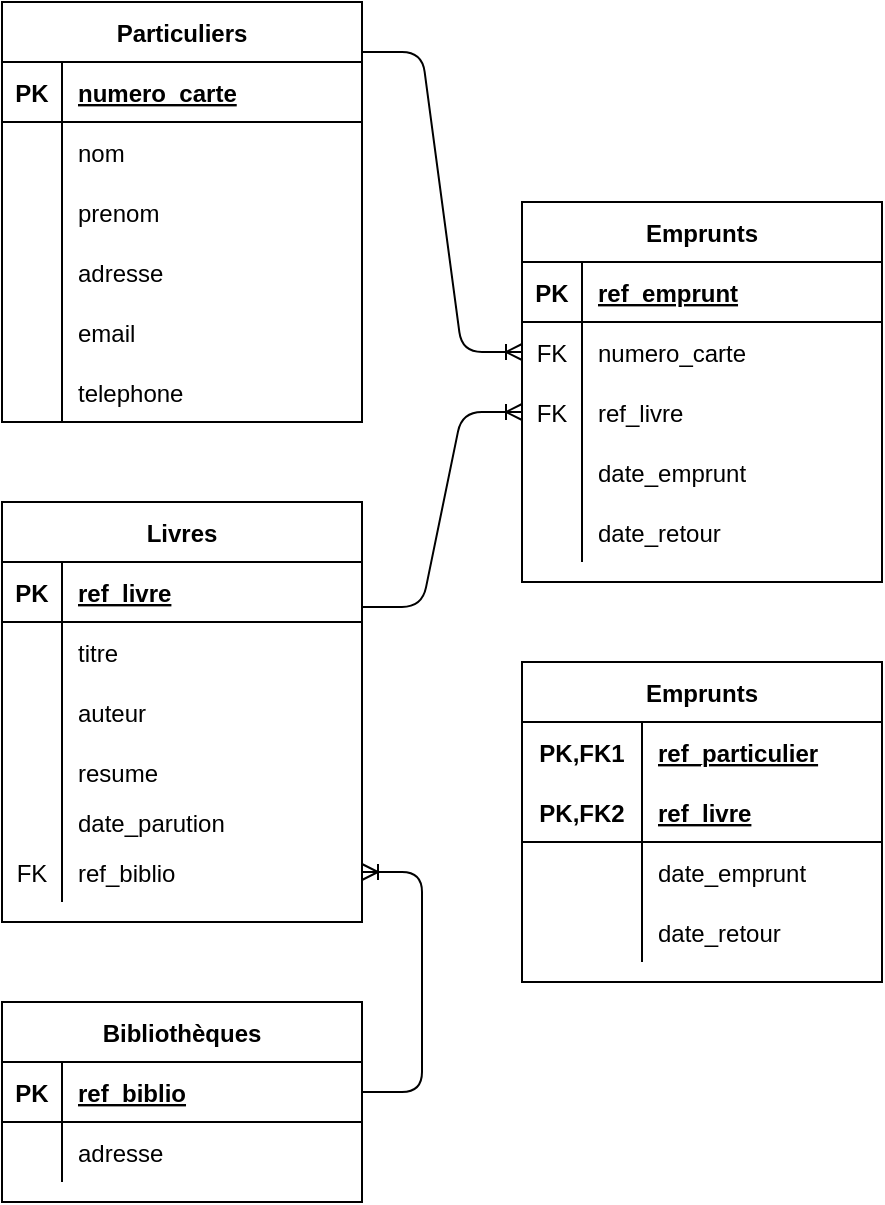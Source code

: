 <mxfile version="14.2.6" type="github">
  <diagram id="oegLneJ0TG4Bk5mashOg" name="Page-1">
    <mxGraphModel dx="1038" dy="588" grid="1" gridSize="10" guides="1" tooltips="1" connect="1" arrows="1" fold="1" page="1" pageScale="1" pageWidth="827" pageHeight="1169" math="0" shadow="0">
      <root>
        <mxCell id="0" />
        <mxCell id="1" parent="0" />
        <mxCell id="ZuqSpkJrBXczWj1531Pu-1" value="Particuliers" style="shape=table;startSize=30;container=1;collapsible=1;childLayout=tableLayout;fixedRows=1;rowLines=0;fontStyle=1;align=center;resizeLast=1;" vertex="1" parent="1">
          <mxGeometry x="300" y="270" width="180" height="210" as="geometry" />
        </mxCell>
        <mxCell id="ZuqSpkJrBXczWj1531Pu-2" value="" style="shape=partialRectangle;collapsible=0;dropTarget=0;pointerEvents=0;fillColor=none;top=0;left=0;bottom=1;right=0;points=[[0,0.5],[1,0.5]];portConstraint=eastwest;" vertex="1" parent="ZuqSpkJrBXczWj1531Pu-1">
          <mxGeometry y="30" width="180" height="30" as="geometry" />
        </mxCell>
        <mxCell id="ZuqSpkJrBXczWj1531Pu-3" value="PK" style="shape=partialRectangle;connectable=0;fillColor=none;top=0;left=0;bottom=0;right=0;fontStyle=1;overflow=hidden;" vertex="1" parent="ZuqSpkJrBXczWj1531Pu-2">
          <mxGeometry width="30" height="30" as="geometry" />
        </mxCell>
        <mxCell id="ZuqSpkJrBXczWj1531Pu-4" value="numero_carte" style="shape=partialRectangle;connectable=0;fillColor=none;top=0;left=0;bottom=0;right=0;align=left;spacingLeft=6;fontStyle=5;overflow=hidden;" vertex="1" parent="ZuqSpkJrBXczWj1531Pu-2">
          <mxGeometry x="30" width="150" height="30" as="geometry" />
        </mxCell>
        <mxCell id="ZuqSpkJrBXczWj1531Pu-5" value="" style="shape=partialRectangle;collapsible=0;dropTarget=0;pointerEvents=0;fillColor=none;top=0;left=0;bottom=0;right=0;points=[[0,0.5],[1,0.5]];portConstraint=eastwest;" vertex="1" parent="ZuqSpkJrBXczWj1531Pu-1">
          <mxGeometry y="60" width="180" height="30" as="geometry" />
        </mxCell>
        <mxCell id="ZuqSpkJrBXczWj1531Pu-6" value="" style="shape=partialRectangle;connectable=0;fillColor=none;top=0;left=0;bottom=0;right=0;editable=1;overflow=hidden;" vertex="1" parent="ZuqSpkJrBXczWj1531Pu-5">
          <mxGeometry width="30" height="30" as="geometry" />
        </mxCell>
        <mxCell id="ZuqSpkJrBXczWj1531Pu-7" value="nom" style="shape=partialRectangle;connectable=0;fillColor=none;top=0;left=0;bottom=0;right=0;align=left;spacingLeft=6;overflow=hidden;" vertex="1" parent="ZuqSpkJrBXczWj1531Pu-5">
          <mxGeometry x="30" width="150" height="30" as="geometry" />
        </mxCell>
        <mxCell id="ZuqSpkJrBXczWj1531Pu-8" value="" style="shape=partialRectangle;collapsible=0;dropTarget=0;pointerEvents=0;fillColor=none;top=0;left=0;bottom=0;right=0;points=[[0,0.5],[1,0.5]];portConstraint=eastwest;" vertex="1" parent="ZuqSpkJrBXczWj1531Pu-1">
          <mxGeometry y="90" width="180" height="30" as="geometry" />
        </mxCell>
        <mxCell id="ZuqSpkJrBXczWj1531Pu-9" value="" style="shape=partialRectangle;connectable=0;fillColor=none;top=0;left=0;bottom=0;right=0;editable=1;overflow=hidden;" vertex="1" parent="ZuqSpkJrBXczWj1531Pu-8">
          <mxGeometry width="30" height="30" as="geometry" />
        </mxCell>
        <mxCell id="ZuqSpkJrBXczWj1531Pu-10" value="prenom" style="shape=partialRectangle;connectable=0;fillColor=none;top=0;left=0;bottom=0;right=0;align=left;spacingLeft=6;overflow=hidden;" vertex="1" parent="ZuqSpkJrBXczWj1531Pu-8">
          <mxGeometry x="30" width="150" height="30" as="geometry" />
        </mxCell>
        <mxCell id="ZuqSpkJrBXczWj1531Pu-15" value="" style="shape=partialRectangle;collapsible=0;dropTarget=0;pointerEvents=0;fillColor=none;top=0;left=0;bottom=0;right=0;points=[[0,0.5],[1,0.5]];portConstraint=eastwest;" vertex="1" parent="ZuqSpkJrBXczWj1531Pu-1">
          <mxGeometry y="120" width="180" height="30" as="geometry" />
        </mxCell>
        <mxCell id="ZuqSpkJrBXczWj1531Pu-16" value="" style="shape=partialRectangle;connectable=0;fillColor=none;top=0;left=0;bottom=0;right=0;editable=1;overflow=hidden;" vertex="1" parent="ZuqSpkJrBXczWj1531Pu-15">
          <mxGeometry width="30" height="30" as="geometry" />
        </mxCell>
        <mxCell id="ZuqSpkJrBXczWj1531Pu-17" value="adresse" style="shape=partialRectangle;connectable=0;fillColor=none;top=0;left=0;bottom=0;right=0;align=left;spacingLeft=6;overflow=hidden;" vertex="1" parent="ZuqSpkJrBXczWj1531Pu-15">
          <mxGeometry x="30" width="150" height="30" as="geometry" />
        </mxCell>
        <mxCell id="ZuqSpkJrBXczWj1531Pu-23" value="" style="shape=partialRectangle;collapsible=0;dropTarget=0;pointerEvents=0;fillColor=none;top=0;left=0;bottom=0;right=0;points=[[0,0.5],[1,0.5]];portConstraint=eastwest;" vertex="1" parent="ZuqSpkJrBXczWj1531Pu-1">
          <mxGeometry y="150" width="180" height="30" as="geometry" />
        </mxCell>
        <mxCell id="ZuqSpkJrBXczWj1531Pu-24" value="" style="shape=partialRectangle;connectable=0;fillColor=none;top=0;left=0;bottom=0;right=0;editable=1;overflow=hidden;" vertex="1" parent="ZuqSpkJrBXczWj1531Pu-23">
          <mxGeometry width="30" height="30" as="geometry" />
        </mxCell>
        <mxCell id="ZuqSpkJrBXczWj1531Pu-25" value="email" style="shape=partialRectangle;connectable=0;fillColor=none;top=0;left=0;bottom=0;right=0;align=left;spacingLeft=6;overflow=hidden;" vertex="1" parent="ZuqSpkJrBXczWj1531Pu-23">
          <mxGeometry x="30" width="150" height="30" as="geometry" />
        </mxCell>
        <mxCell id="ZuqSpkJrBXczWj1531Pu-19" value="" style="shape=partialRectangle;collapsible=0;dropTarget=0;pointerEvents=0;fillColor=none;top=0;left=0;bottom=0;right=0;points=[[0,0.5],[1,0.5]];portConstraint=eastwest;" vertex="1" parent="ZuqSpkJrBXczWj1531Pu-1">
          <mxGeometry y="180" width="180" height="30" as="geometry" />
        </mxCell>
        <mxCell id="ZuqSpkJrBXczWj1531Pu-20" value="" style="shape=partialRectangle;connectable=0;fillColor=none;top=0;left=0;bottom=0;right=0;editable=1;overflow=hidden;" vertex="1" parent="ZuqSpkJrBXczWj1531Pu-19">
          <mxGeometry width="30" height="30" as="geometry" />
        </mxCell>
        <mxCell id="ZuqSpkJrBXczWj1531Pu-21" value="telephone" style="shape=partialRectangle;connectable=0;fillColor=none;top=0;left=0;bottom=0;right=0;align=left;spacingLeft=6;overflow=hidden;" vertex="1" parent="ZuqSpkJrBXczWj1531Pu-19">
          <mxGeometry x="30" width="150" height="30" as="geometry" />
        </mxCell>
        <mxCell id="ZuqSpkJrBXczWj1531Pu-26" value="Livres" style="shape=table;startSize=30;container=1;collapsible=1;childLayout=tableLayout;fixedRows=1;rowLines=0;fontStyle=1;align=center;resizeLast=1;" vertex="1" parent="1">
          <mxGeometry x="300" y="520" width="180" height="210" as="geometry" />
        </mxCell>
        <mxCell id="ZuqSpkJrBXczWj1531Pu-27" value="" style="shape=partialRectangle;collapsible=0;dropTarget=0;pointerEvents=0;fillColor=none;top=0;left=0;bottom=1;right=0;points=[[0,0.5],[1,0.5]];portConstraint=eastwest;" vertex="1" parent="ZuqSpkJrBXczWj1531Pu-26">
          <mxGeometry y="30" width="180" height="30" as="geometry" />
        </mxCell>
        <mxCell id="ZuqSpkJrBXczWj1531Pu-28" value="PK" style="shape=partialRectangle;connectable=0;fillColor=none;top=0;left=0;bottom=0;right=0;fontStyle=1;overflow=hidden;" vertex="1" parent="ZuqSpkJrBXczWj1531Pu-27">
          <mxGeometry width="30" height="30" as="geometry" />
        </mxCell>
        <mxCell id="ZuqSpkJrBXczWj1531Pu-29" value="ref_livre" style="shape=partialRectangle;connectable=0;fillColor=none;top=0;left=0;bottom=0;right=0;align=left;spacingLeft=6;fontStyle=5;overflow=hidden;" vertex="1" parent="ZuqSpkJrBXczWj1531Pu-27">
          <mxGeometry x="30" width="150" height="30" as="geometry" />
        </mxCell>
        <mxCell id="ZuqSpkJrBXczWj1531Pu-30" value="" style="shape=partialRectangle;collapsible=0;dropTarget=0;pointerEvents=0;fillColor=none;top=0;left=0;bottom=0;right=0;points=[[0,0.5],[1,0.5]];portConstraint=eastwest;" vertex="1" parent="ZuqSpkJrBXczWj1531Pu-26">
          <mxGeometry y="60" width="180" height="30" as="geometry" />
        </mxCell>
        <mxCell id="ZuqSpkJrBXczWj1531Pu-31" value="" style="shape=partialRectangle;connectable=0;fillColor=none;top=0;left=0;bottom=0;right=0;editable=1;overflow=hidden;" vertex="1" parent="ZuqSpkJrBXczWj1531Pu-30">
          <mxGeometry width="30" height="30" as="geometry" />
        </mxCell>
        <mxCell id="ZuqSpkJrBXczWj1531Pu-32" value="titre" style="shape=partialRectangle;connectable=0;fillColor=none;top=0;left=0;bottom=0;right=0;align=left;spacingLeft=6;overflow=hidden;" vertex="1" parent="ZuqSpkJrBXczWj1531Pu-30">
          <mxGeometry x="30" width="150" height="30" as="geometry" />
        </mxCell>
        <mxCell id="ZuqSpkJrBXczWj1531Pu-33" value="" style="shape=partialRectangle;collapsible=0;dropTarget=0;pointerEvents=0;fillColor=none;top=0;left=0;bottom=0;right=0;points=[[0,0.5],[1,0.5]];portConstraint=eastwest;" vertex="1" parent="ZuqSpkJrBXczWj1531Pu-26">
          <mxGeometry y="90" width="180" height="30" as="geometry" />
        </mxCell>
        <mxCell id="ZuqSpkJrBXczWj1531Pu-34" value="" style="shape=partialRectangle;connectable=0;fillColor=none;top=0;left=0;bottom=0;right=0;editable=1;overflow=hidden;" vertex="1" parent="ZuqSpkJrBXczWj1531Pu-33">
          <mxGeometry width="30" height="30" as="geometry" />
        </mxCell>
        <mxCell id="ZuqSpkJrBXczWj1531Pu-35" value="auteur" style="shape=partialRectangle;connectable=0;fillColor=none;top=0;left=0;bottom=0;right=0;align=left;spacingLeft=6;overflow=hidden;" vertex="1" parent="ZuqSpkJrBXczWj1531Pu-33">
          <mxGeometry x="30" width="150" height="30" as="geometry" />
        </mxCell>
        <mxCell id="ZuqSpkJrBXczWj1531Pu-36" value="" style="shape=partialRectangle;collapsible=0;dropTarget=0;pointerEvents=0;fillColor=none;top=0;left=0;bottom=0;right=0;points=[[0,0.5],[1,0.5]];portConstraint=eastwest;" vertex="1" parent="ZuqSpkJrBXczWj1531Pu-26">
          <mxGeometry y="120" width="180" height="30" as="geometry" />
        </mxCell>
        <mxCell id="ZuqSpkJrBXczWj1531Pu-37" value="" style="shape=partialRectangle;connectable=0;fillColor=none;top=0;left=0;bottom=0;right=0;editable=1;overflow=hidden;" vertex="1" parent="ZuqSpkJrBXczWj1531Pu-36">
          <mxGeometry width="30" height="30" as="geometry" />
        </mxCell>
        <mxCell id="ZuqSpkJrBXczWj1531Pu-38" value="resume" style="shape=partialRectangle;connectable=0;fillColor=none;top=0;left=0;bottom=0;right=0;align=left;spacingLeft=6;overflow=hidden;" vertex="1" parent="ZuqSpkJrBXczWj1531Pu-36">
          <mxGeometry x="30" width="150" height="30" as="geometry" />
        </mxCell>
        <mxCell id="ZuqSpkJrBXczWj1531Pu-39" value="" style="shape=partialRectangle;collapsible=0;dropTarget=0;pointerEvents=0;fillColor=none;top=0;left=0;bottom=0;right=0;points=[[0,0.5],[1,0.5]];portConstraint=eastwest;" vertex="1" parent="ZuqSpkJrBXczWj1531Pu-26">
          <mxGeometry y="150" width="180" height="20" as="geometry" />
        </mxCell>
        <mxCell id="ZuqSpkJrBXczWj1531Pu-40" value="" style="shape=partialRectangle;connectable=0;fillColor=none;top=0;left=0;bottom=0;right=0;editable=1;overflow=hidden;" vertex="1" parent="ZuqSpkJrBXczWj1531Pu-39">
          <mxGeometry width="30" height="20" as="geometry" />
        </mxCell>
        <mxCell id="ZuqSpkJrBXczWj1531Pu-41" value="date_parution" style="shape=partialRectangle;connectable=0;fillColor=none;top=0;left=0;bottom=0;right=0;align=left;spacingLeft=6;overflow=hidden;" vertex="1" parent="ZuqSpkJrBXczWj1531Pu-39">
          <mxGeometry x="30" width="150" height="20" as="geometry" />
        </mxCell>
        <mxCell id="ZuqSpkJrBXczWj1531Pu-95" value="" style="shape=partialRectangle;collapsible=0;dropTarget=0;pointerEvents=0;fillColor=none;top=0;left=0;bottom=0;right=0;points=[[0,0.5],[1,0.5]];portConstraint=eastwest;" vertex="1" parent="ZuqSpkJrBXczWj1531Pu-26">
          <mxGeometry y="170" width="180" height="30" as="geometry" />
        </mxCell>
        <mxCell id="ZuqSpkJrBXczWj1531Pu-96" value="FK" style="shape=partialRectangle;connectable=0;fillColor=none;top=0;left=0;bottom=0;right=0;editable=1;overflow=hidden;" vertex="1" parent="ZuqSpkJrBXczWj1531Pu-95">
          <mxGeometry width="30" height="30" as="geometry" />
        </mxCell>
        <mxCell id="ZuqSpkJrBXczWj1531Pu-97" value="ref_biblio" style="shape=partialRectangle;connectable=0;fillColor=none;top=0;left=0;bottom=0;right=0;align=left;spacingLeft=6;overflow=hidden;" vertex="1" parent="ZuqSpkJrBXczWj1531Pu-95">
          <mxGeometry x="30" width="150" height="30" as="geometry" />
        </mxCell>
        <mxCell id="ZuqSpkJrBXczWj1531Pu-48" value="Bibliothèques" style="shape=table;startSize=30;container=1;collapsible=1;childLayout=tableLayout;fixedRows=1;rowLines=0;fontStyle=1;align=center;resizeLast=1;" vertex="1" parent="1">
          <mxGeometry x="300" y="770" width="180" height="100" as="geometry" />
        </mxCell>
        <mxCell id="ZuqSpkJrBXczWj1531Pu-49" value="" style="shape=partialRectangle;collapsible=0;dropTarget=0;pointerEvents=0;fillColor=none;top=0;left=0;bottom=1;right=0;points=[[0,0.5],[1,0.5]];portConstraint=eastwest;" vertex="1" parent="ZuqSpkJrBXczWj1531Pu-48">
          <mxGeometry y="30" width="180" height="30" as="geometry" />
        </mxCell>
        <mxCell id="ZuqSpkJrBXczWj1531Pu-50" value="PK" style="shape=partialRectangle;connectable=0;fillColor=none;top=0;left=0;bottom=0;right=0;fontStyle=1;overflow=hidden;" vertex="1" parent="ZuqSpkJrBXczWj1531Pu-49">
          <mxGeometry width="30" height="30" as="geometry" />
        </mxCell>
        <mxCell id="ZuqSpkJrBXczWj1531Pu-51" value="ref_biblio" style="shape=partialRectangle;connectable=0;fillColor=none;top=0;left=0;bottom=0;right=0;align=left;spacingLeft=6;fontStyle=5;overflow=hidden;" vertex="1" parent="ZuqSpkJrBXczWj1531Pu-49">
          <mxGeometry x="30" width="150" height="30" as="geometry" />
        </mxCell>
        <mxCell id="ZuqSpkJrBXczWj1531Pu-52" value="" style="shape=partialRectangle;collapsible=0;dropTarget=0;pointerEvents=0;fillColor=none;top=0;left=0;bottom=0;right=0;points=[[0,0.5],[1,0.5]];portConstraint=eastwest;" vertex="1" parent="ZuqSpkJrBXczWj1531Pu-48">
          <mxGeometry y="60" width="180" height="30" as="geometry" />
        </mxCell>
        <mxCell id="ZuqSpkJrBXczWj1531Pu-53" value="" style="shape=partialRectangle;connectable=0;fillColor=none;top=0;left=0;bottom=0;right=0;editable=1;overflow=hidden;" vertex="1" parent="ZuqSpkJrBXczWj1531Pu-52">
          <mxGeometry width="30" height="30" as="geometry" />
        </mxCell>
        <mxCell id="ZuqSpkJrBXczWj1531Pu-54" value="adresse" style="shape=partialRectangle;connectable=0;fillColor=none;top=0;left=0;bottom=0;right=0;align=left;spacingLeft=6;overflow=hidden;" vertex="1" parent="ZuqSpkJrBXczWj1531Pu-52">
          <mxGeometry x="30" width="150" height="30" as="geometry" />
        </mxCell>
        <mxCell id="ZuqSpkJrBXczWj1531Pu-65" value="" style="edgeStyle=entityRelationEdgeStyle;fontSize=12;html=1;endArrow=ERoneToMany;entryX=0;entryY=0.5;entryDx=0;entryDy=0;" edge="1" parent="1" target="ZuqSpkJrBXczWj1531Pu-102">
          <mxGeometry width="100" height="100" relative="1" as="geometry">
            <mxPoint x="480" y="295" as="sourcePoint" />
            <mxPoint x="330" y="95" as="targetPoint" />
          </mxGeometry>
        </mxCell>
        <mxCell id="ZuqSpkJrBXczWj1531Pu-79" value="Emprunts" style="shape=table;startSize=30;container=1;collapsible=1;childLayout=tableLayout;fixedRows=1;rowLines=0;fontStyle=1;align=center;resizeLast=1;" vertex="1" parent="1">
          <mxGeometry x="560" y="600" width="180" height="160" as="geometry" />
        </mxCell>
        <mxCell id="ZuqSpkJrBXczWj1531Pu-80" value="" style="shape=partialRectangle;collapsible=0;dropTarget=0;pointerEvents=0;fillColor=none;top=0;left=0;bottom=0;right=0;points=[[0,0.5],[1,0.5]];portConstraint=eastwest;" vertex="1" parent="ZuqSpkJrBXczWj1531Pu-79">
          <mxGeometry y="30" width="180" height="30" as="geometry" />
        </mxCell>
        <mxCell id="ZuqSpkJrBXczWj1531Pu-81" value="PK,FK1" style="shape=partialRectangle;connectable=0;fillColor=none;top=0;left=0;bottom=0;right=0;fontStyle=1;overflow=hidden;" vertex="1" parent="ZuqSpkJrBXczWj1531Pu-80">
          <mxGeometry width="60" height="30" as="geometry" />
        </mxCell>
        <mxCell id="ZuqSpkJrBXczWj1531Pu-82" value="ref_particulier" style="shape=partialRectangle;connectable=0;fillColor=none;top=0;left=0;bottom=0;right=0;align=left;spacingLeft=6;fontStyle=5;overflow=hidden;" vertex="1" parent="ZuqSpkJrBXczWj1531Pu-80">
          <mxGeometry x="60" width="120" height="30" as="geometry" />
        </mxCell>
        <mxCell id="ZuqSpkJrBXczWj1531Pu-83" value="" style="shape=partialRectangle;collapsible=0;dropTarget=0;pointerEvents=0;fillColor=none;top=0;left=0;bottom=1;right=0;points=[[0,0.5],[1,0.5]];portConstraint=eastwest;" vertex="1" parent="ZuqSpkJrBXczWj1531Pu-79">
          <mxGeometry y="60" width="180" height="30" as="geometry" />
        </mxCell>
        <mxCell id="ZuqSpkJrBXczWj1531Pu-84" value="PK,FK2" style="shape=partialRectangle;connectable=0;fillColor=none;top=0;left=0;bottom=0;right=0;fontStyle=1;overflow=hidden;" vertex="1" parent="ZuqSpkJrBXczWj1531Pu-83">
          <mxGeometry width="60" height="30" as="geometry" />
        </mxCell>
        <mxCell id="ZuqSpkJrBXczWj1531Pu-85" value="ref_livre" style="shape=partialRectangle;connectable=0;fillColor=none;top=0;left=0;bottom=0;right=0;align=left;spacingLeft=6;fontStyle=5;overflow=hidden;" vertex="1" parent="ZuqSpkJrBXczWj1531Pu-83">
          <mxGeometry x="60" width="120" height="30" as="geometry" />
        </mxCell>
        <mxCell id="ZuqSpkJrBXczWj1531Pu-86" value="" style="shape=partialRectangle;collapsible=0;dropTarget=0;pointerEvents=0;fillColor=none;top=0;left=0;bottom=0;right=0;points=[[0,0.5],[1,0.5]];portConstraint=eastwest;" vertex="1" parent="ZuqSpkJrBXczWj1531Pu-79">
          <mxGeometry y="90" width="180" height="30" as="geometry" />
        </mxCell>
        <mxCell id="ZuqSpkJrBXczWj1531Pu-87" value="" style="shape=partialRectangle;connectable=0;fillColor=none;top=0;left=0;bottom=0;right=0;editable=1;overflow=hidden;" vertex="1" parent="ZuqSpkJrBXczWj1531Pu-86">
          <mxGeometry width="60" height="30" as="geometry" />
        </mxCell>
        <mxCell id="ZuqSpkJrBXczWj1531Pu-88" value="date_emprunt" style="shape=partialRectangle;connectable=0;fillColor=none;top=0;left=0;bottom=0;right=0;align=left;spacingLeft=6;overflow=hidden;" vertex="1" parent="ZuqSpkJrBXczWj1531Pu-86">
          <mxGeometry x="60" width="120" height="30" as="geometry" />
        </mxCell>
        <mxCell id="ZuqSpkJrBXczWj1531Pu-89" value="" style="shape=partialRectangle;collapsible=0;dropTarget=0;pointerEvents=0;fillColor=none;top=0;left=0;bottom=0;right=0;points=[[0,0.5],[1,0.5]];portConstraint=eastwest;" vertex="1" parent="ZuqSpkJrBXczWj1531Pu-79">
          <mxGeometry y="120" width="180" height="30" as="geometry" />
        </mxCell>
        <mxCell id="ZuqSpkJrBXczWj1531Pu-90" value="" style="shape=partialRectangle;connectable=0;fillColor=none;top=0;left=0;bottom=0;right=0;editable=1;overflow=hidden;" vertex="1" parent="ZuqSpkJrBXczWj1531Pu-89">
          <mxGeometry width="60" height="30" as="geometry" />
        </mxCell>
        <mxCell id="ZuqSpkJrBXczWj1531Pu-91" value="date_retour" style="shape=partialRectangle;connectable=0;fillColor=none;top=0;left=0;bottom=0;right=0;align=left;spacingLeft=6;overflow=hidden;" vertex="1" parent="ZuqSpkJrBXczWj1531Pu-89">
          <mxGeometry x="60" width="120" height="30" as="geometry" />
        </mxCell>
        <mxCell id="ZuqSpkJrBXczWj1531Pu-92" value="" style="edgeStyle=entityRelationEdgeStyle;fontSize=12;html=1;endArrow=ERoneToMany;exitX=1;exitY=0.25;exitDx=0;exitDy=0;entryX=0;entryY=0.5;entryDx=0;entryDy=0;" edge="1" parent="1" source="ZuqSpkJrBXczWj1531Pu-26" target="ZuqSpkJrBXczWj1531Pu-105">
          <mxGeometry width="100" height="100" relative="1" as="geometry">
            <mxPoint x="270" y="320" as="sourcePoint" />
            <mxPoint x="340" y="95" as="targetPoint" />
          </mxGeometry>
        </mxCell>
        <mxCell id="ZuqSpkJrBXczWj1531Pu-93" value="" style="edgeStyle=entityRelationEdgeStyle;fontSize=12;html=1;endArrow=ERoneToMany;exitX=1;exitY=0.5;exitDx=0;exitDy=0;entryX=1;entryY=0.5;entryDx=0;entryDy=0;" edge="1" parent="1" source="ZuqSpkJrBXczWj1531Pu-49" target="ZuqSpkJrBXczWj1531Pu-95">
          <mxGeometry width="100" height="100" relative="1" as="geometry">
            <mxPoint x="440" y="530" as="sourcePoint" />
            <mxPoint x="160" y="480" as="targetPoint" />
          </mxGeometry>
        </mxCell>
        <mxCell id="ZuqSpkJrBXczWj1531Pu-98" value="Emprunts" style="shape=table;startSize=30;container=1;collapsible=1;childLayout=tableLayout;fixedRows=1;rowLines=0;fontStyle=1;align=center;resizeLast=1;" vertex="1" parent="1">
          <mxGeometry x="560" y="370" width="180" height="190" as="geometry" />
        </mxCell>
        <mxCell id="ZuqSpkJrBXczWj1531Pu-99" value="" style="shape=partialRectangle;collapsible=0;dropTarget=0;pointerEvents=0;fillColor=none;top=0;left=0;bottom=1;right=0;points=[[0,0.5],[1,0.5]];portConstraint=eastwest;" vertex="1" parent="ZuqSpkJrBXczWj1531Pu-98">
          <mxGeometry y="30" width="180" height="30" as="geometry" />
        </mxCell>
        <mxCell id="ZuqSpkJrBXczWj1531Pu-100" value="PK" style="shape=partialRectangle;connectable=0;fillColor=none;top=0;left=0;bottom=0;right=0;fontStyle=1;overflow=hidden;" vertex="1" parent="ZuqSpkJrBXczWj1531Pu-99">
          <mxGeometry width="30" height="30" as="geometry" />
        </mxCell>
        <mxCell id="ZuqSpkJrBXczWj1531Pu-101" value="ref_emprunt" style="shape=partialRectangle;connectable=0;fillColor=none;top=0;left=0;bottom=0;right=0;align=left;spacingLeft=6;fontStyle=5;overflow=hidden;" vertex="1" parent="ZuqSpkJrBXczWj1531Pu-99">
          <mxGeometry x="30" width="150" height="30" as="geometry" />
        </mxCell>
        <mxCell id="ZuqSpkJrBXczWj1531Pu-102" value="" style="shape=partialRectangle;collapsible=0;dropTarget=0;pointerEvents=0;fillColor=none;top=0;left=0;bottom=0;right=0;points=[[0,0.5],[1,0.5]];portConstraint=eastwest;" vertex="1" parent="ZuqSpkJrBXczWj1531Pu-98">
          <mxGeometry y="60" width="180" height="30" as="geometry" />
        </mxCell>
        <mxCell id="ZuqSpkJrBXczWj1531Pu-103" value="FK" style="shape=partialRectangle;connectable=0;fillColor=none;top=0;left=0;bottom=0;right=0;editable=1;overflow=hidden;" vertex="1" parent="ZuqSpkJrBXczWj1531Pu-102">
          <mxGeometry width="30" height="30" as="geometry" />
        </mxCell>
        <mxCell id="ZuqSpkJrBXczWj1531Pu-104" value="numero_carte" style="shape=partialRectangle;connectable=0;fillColor=none;top=0;left=0;bottom=0;right=0;align=left;spacingLeft=6;overflow=hidden;" vertex="1" parent="ZuqSpkJrBXczWj1531Pu-102">
          <mxGeometry x="30" width="150" height="30" as="geometry" />
        </mxCell>
        <mxCell id="ZuqSpkJrBXczWj1531Pu-105" value="" style="shape=partialRectangle;collapsible=0;dropTarget=0;pointerEvents=0;fillColor=none;top=0;left=0;bottom=0;right=0;points=[[0,0.5],[1,0.5]];portConstraint=eastwest;" vertex="1" parent="ZuqSpkJrBXczWj1531Pu-98">
          <mxGeometry y="90" width="180" height="30" as="geometry" />
        </mxCell>
        <mxCell id="ZuqSpkJrBXczWj1531Pu-106" value="FK" style="shape=partialRectangle;connectable=0;fillColor=none;top=0;left=0;bottom=0;right=0;editable=1;overflow=hidden;" vertex="1" parent="ZuqSpkJrBXczWj1531Pu-105">
          <mxGeometry width="30" height="30" as="geometry" />
        </mxCell>
        <mxCell id="ZuqSpkJrBXczWj1531Pu-107" value="ref_livre" style="shape=partialRectangle;connectable=0;fillColor=none;top=0;left=0;bottom=0;right=0;align=left;spacingLeft=6;overflow=hidden;" vertex="1" parent="ZuqSpkJrBXczWj1531Pu-105">
          <mxGeometry x="30" width="150" height="30" as="geometry" />
        </mxCell>
        <mxCell id="ZuqSpkJrBXczWj1531Pu-108" value="" style="shape=partialRectangle;collapsible=0;dropTarget=0;pointerEvents=0;fillColor=none;top=0;left=0;bottom=0;right=0;points=[[0,0.5],[1,0.5]];portConstraint=eastwest;" vertex="1" parent="ZuqSpkJrBXczWj1531Pu-98">
          <mxGeometry y="120" width="180" height="30" as="geometry" />
        </mxCell>
        <mxCell id="ZuqSpkJrBXczWj1531Pu-109" value="" style="shape=partialRectangle;connectable=0;fillColor=none;top=0;left=0;bottom=0;right=0;editable=1;overflow=hidden;" vertex="1" parent="ZuqSpkJrBXczWj1531Pu-108">
          <mxGeometry width="30" height="30" as="geometry" />
        </mxCell>
        <mxCell id="ZuqSpkJrBXczWj1531Pu-110" value="date_emprunt" style="shape=partialRectangle;connectable=0;fillColor=none;top=0;left=0;bottom=0;right=0;align=left;spacingLeft=6;overflow=hidden;" vertex="1" parent="ZuqSpkJrBXczWj1531Pu-108">
          <mxGeometry x="30" width="150" height="30" as="geometry" />
        </mxCell>
        <mxCell id="ZuqSpkJrBXczWj1531Pu-111" value="" style="shape=partialRectangle;collapsible=0;dropTarget=0;pointerEvents=0;fillColor=none;top=0;left=0;bottom=0;right=0;points=[[0,0.5],[1,0.5]];portConstraint=eastwest;" vertex="1" parent="ZuqSpkJrBXczWj1531Pu-98">
          <mxGeometry y="150" width="180" height="30" as="geometry" />
        </mxCell>
        <mxCell id="ZuqSpkJrBXczWj1531Pu-112" value="" style="shape=partialRectangle;connectable=0;fillColor=none;top=0;left=0;bottom=0;right=0;editable=1;overflow=hidden;" vertex="1" parent="ZuqSpkJrBXczWj1531Pu-111">
          <mxGeometry width="30" height="30" as="geometry" />
        </mxCell>
        <mxCell id="ZuqSpkJrBXczWj1531Pu-113" value="date_retour" style="shape=partialRectangle;connectable=0;fillColor=none;top=0;left=0;bottom=0;right=0;align=left;spacingLeft=6;overflow=hidden;" vertex="1" parent="ZuqSpkJrBXczWj1531Pu-111">
          <mxGeometry x="30" width="150" height="30" as="geometry" />
        </mxCell>
      </root>
    </mxGraphModel>
  </diagram>
</mxfile>
